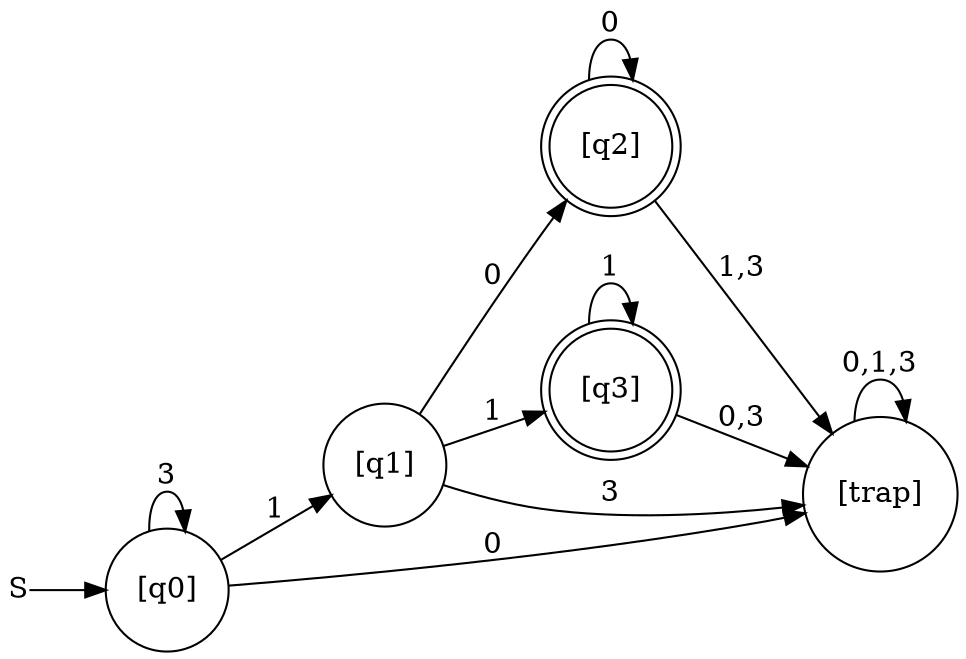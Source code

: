 digraph cinite_state_machine {
rankdir=LR;
size="50,50"
node [shape = doublecircle]; "[q2]" "[q3]" ;
node [shape = circle]; "[q0]";
node [shape = plain]; "S";
"S" -> "[q0]";
node [shape = circle];
"[q0]" -> "[q0]" [label = "3"];
"[q0]" -> "[q1]" [label = "1"];
"[q0]" -> "[trap]" [label = "0"];
"[q1]" -> "[q2]" [label = "0"];
"[q1]" -> "[q3]" [label = "1"];
"[q1]" -> "[trap]" [label = "3"];
"[q2]" -> "[q2]" [label = "0"];
"[q2]" -> "[trap]" [label = "1,3"];
"[q3]" -> "[q3]" [label = "1"];
"[q3]" -> "[trap]" [label = "0,3"];
"[trap]" -> "[trap]" [label = "0,1,3"];
}
